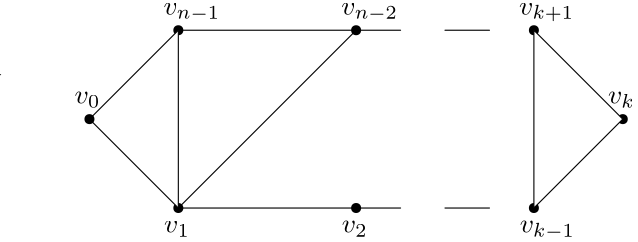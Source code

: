 <?xml version="1.0"?>
<!DOCTYPE ipe SYSTEM "ipe.dtd">
<ipe version="70107" creator="Ipe 7.1.10">
<info created="D:20180511210618" modified="D:20180514105221"/>
<ipestyle name="basic">
<symbol name="arrow/arc(spx)">
<path stroke="sym-stroke" fill="sym-stroke" pen="sym-pen">
0 0 m
-1 0.333 l
-1 -0.333 l
h
</path>
</symbol>
<symbol name="arrow/farc(spx)">
<path stroke="sym-stroke" fill="white" pen="sym-pen">
0 0 m
-1 0.333 l
-1 -0.333 l
h
</path>
</symbol>
<symbol name="arrow/ptarc(spx)">
<path stroke="sym-stroke" fill="sym-stroke" pen="sym-pen">
0 0 m
-1 0.333 l
-0.8 0 l
-1 -0.333 l
h
</path>
</symbol>
<symbol name="arrow/fptarc(spx)">
<path stroke="sym-stroke" fill="white" pen="sym-pen">
0 0 m
-1 0.333 l
-0.8 0 l
-1 -0.333 l
h
</path>
</symbol>
<symbol name="mark/circle(sx)" transformations="translations">
<path fill="sym-stroke">
0.6 0 0 0.6 0 0 e
0.4 0 0 0.4 0 0 e
</path>
</symbol>
<symbol name="mark/disk(sx)" transformations="translations">
<path fill="sym-stroke">
0.6 0 0 0.6 0 0 e
</path>
</symbol>
<symbol name="mark/fdisk(sfx)" transformations="translations">
<group>
<path fill="sym-fill">
0.5 0 0 0.5 0 0 e
</path>
<path fill="sym-stroke" fillrule="eofill">
0.6 0 0 0.6 0 0 e
0.4 0 0 0.4 0 0 e
</path>
</group>
</symbol>
<symbol name="mark/box(sx)" transformations="translations">
<path fill="sym-stroke" fillrule="eofill">
-0.6 -0.6 m
0.6 -0.6 l
0.6 0.6 l
-0.6 0.6 l
h
-0.4 -0.4 m
0.4 -0.4 l
0.4 0.4 l
-0.4 0.4 l
h
</path>
</symbol>
<symbol name="mark/square(sx)" transformations="translations">
<path fill="sym-stroke">
-0.6 -0.6 m
0.6 -0.6 l
0.6 0.6 l
-0.6 0.6 l
h
</path>
</symbol>
<symbol name="mark/fsquare(sfx)" transformations="translations">
<group>
<path fill="sym-fill">
-0.5 -0.5 m
0.5 -0.5 l
0.5 0.5 l
-0.5 0.5 l
h
</path>
<path fill="sym-stroke" fillrule="eofill">
-0.6 -0.6 m
0.6 -0.6 l
0.6 0.6 l
-0.6 0.6 l
h
-0.4 -0.4 m
0.4 -0.4 l
0.4 0.4 l
-0.4 0.4 l
h
</path>
</group>
</symbol>
<symbol name="mark/cross(sx)" transformations="translations">
<group>
<path fill="sym-stroke">
-0.43 -0.57 m
0.57 0.43 l
0.43 0.57 l
-0.57 -0.43 l
h
</path>
<path fill="sym-stroke">
-0.43 0.57 m
0.57 -0.43 l
0.43 -0.57 l
-0.57 0.43 l
h
</path>
</group>
</symbol>
<symbol name="arrow/fnormal(spx)">
<path stroke="sym-stroke" fill="white" pen="sym-pen">
0 0 m
-1 0.333 l
-1 -0.333 l
h
</path>
</symbol>
<symbol name="arrow/pointed(spx)">
<path stroke="sym-stroke" fill="sym-stroke" pen="sym-pen">
0 0 m
-1 0.333 l
-0.8 0 l
-1 -0.333 l
h
</path>
</symbol>
<symbol name="arrow/fpointed(spx)">
<path stroke="sym-stroke" fill="white" pen="sym-pen">
0 0 m
-1 0.333 l
-0.8 0 l
-1 -0.333 l
h
</path>
</symbol>
<symbol name="arrow/linear(spx)">
<path stroke="sym-stroke" pen="sym-pen">
-1 0.333 m
0 0 l
-1 -0.333 l
</path>
</symbol>
<symbol name="arrow/fdouble(spx)">
<path stroke="sym-stroke" fill="white" pen="sym-pen">
0 0 m
-1 0.333 l
-1 -0.333 l
h
-1 0 m
-2 0.333 l
-2 -0.333 l
h
</path>
</symbol>
<symbol name="arrow/double(spx)">
<path stroke="sym-stroke" fill="sym-stroke" pen="sym-pen">
0 0 m
-1 0.333 l
-1 -0.333 l
h
-1 0 m
-2 0.333 l
-2 -0.333 l
h
</path>
</symbol>
<pen name="heavier" value="0.8"/>
<pen name="fat" value="1.2"/>
<pen name="ultrafat" value="2"/>
<symbolsize name="large" value="5"/>
<symbolsize name="small" value="2"/>
<symbolsize name="tiny" value="1.1"/>
<arrowsize name="large" value="10"/>
<arrowsize name="small" value="5"/>
<arrowsize name="tiny" value="3"/>
<color name="red" value="1 0 0"/>
<color name="green" value="0 1 0"/>
<color name="blue" value="0 0 1"/>
<color name="yellow" value="1 1 0"/>
<color name="orange" value="1 0.647 0"/>
<color name="gold" value="1 0.843 0"/>
<color name="purple" value="0.627 0.125 0.941"/>
<color name="gray" value="0.745"/>
<color name="brown" value="0.647 0.165 0.165"/>
<color name="navy" value="0 0 0.502"/>
<color name="pink" value="1 0.753 0.796"/>
<color name="seagreen" value="0.18 0.545 0.341"/>
<color name="turquoise" value="0.251 0.878 0.816"/>
<color name="violet" value="0.933 0.51 0.933"/>
<color name="darkblue" value="0 0 0.545"/>
<color name="darkcyan" value="0 0.545 0.545"/>
<color name="darkgray" value="0.663"/>
<color name="darkgreen" value="0 0.392 0"/>
<color name="darkmagenta" value="0.545 0 0.545"/>
<color name="darkorange" value="1 0.549 0"/>
<color name="darkred" value="0.545 0 0"/>
<color name="lightblue" value="0.678 0.847 0.902"/>
<color name="lightcyan" value="0.878 1 1"/>
<color name="lightgray" value="0.827"/>
<color name="lightgreen" value="0.565 0.933 0.565"/>
<color name="lightyellow" value="1 1 0.878"/>
<dashstyle name="dashed" value="[4] 0"/>
<dashstyle name="dotted" value="[1 3] 0"/>
<dashstyle name="dash dotted" value="[4 2 1 2] 0"/>
<dashstyle name="dash dot dotted" value="[4 2 1 2 1 2] 0"/>
<textsize name="large" value="\large"/>
<textsize name="Large" value="\Large"/>
<textsize name="LARGE" value="\LARGE"/>
<textsize name="huge" value="\huge"/>
<textsize name="Huge" value="\Huge"/>
<textsize name="small" value="\small"/>
<textsize name="footnote" value="\footnotesize"/>
<textsize name="tiny" value="\tiny"/>
<textstyle name="center" begin="\begin{center}" end="\end{center}"/>
<textstyle name="itemize" begin="\begin{itemize}" end="\end{itemize}"/>
<textstyle name="item" begin="\begin{itemize}\item{}" end="\end{itemize}"/>
<gridsize name="4 pts" value="4"/>
<gridsize name="8 pts (~3 mm)" value="8"/>
<gridsize name="16 pts (~6 mm)" value="16"/>
<gridsize name="32 pts (~12 mm)" value="32"/>
<gridsize name="10 pts (~3.5 mm)" value="10"/>
<gridsize name="20 pts (~7 mm)" value="20"/>
<gridsize name="14 pts (~5 mm)" value="14"/>
<gridsize name="28 pts (~10 mm)" value="28"/>
<gridsize name="56 pts (~20 mm)" value="56"/>
<anglesize name="90 deg" value="90"/>
<anglesize name="60 deg" value="60"/>
<anglesize name="45 deg" value="45"/>
<anglesize name="30 deg" value="30"/>
<anglesize name="22.5 deg" value="22.5"/>
<opacity name="10%" value="0.1"/>
<opacity name="30%" value="0.3"/>
<opacity name="50%" value="0.5"/>
<opacity name="75%" value="0.75"/>
<tiling name="falling" angle="-60" step="4" width="1"/>
<tiling name="rising" angle="30" step="4" width="1"/>
</ipestyle>
<page>
<layer name="alpha"/>
<layer name="beta"/>
<view layers="alpha beta" active="alpha"/>
<use layer="alpha" name="mark/disk(sx)" pos="192 512" size="normal" stroke="black"/>
<use name="mark/disk(sx)" pos="256 512" size="normal" stroke="black"/>
<use name="mark/disk(sx)" pos="320 512" size="normal" stroke="black"/>
<use name="mark/disk(sx)" pos="192 448" size="normal" stroke="black"/>
<use name="mark/disk(sx)" pos="256 448" size="normal" stroke="black"/>
<use name="mark/disk(sx)" pos="320 448" size="normal" stroke="black"/>
<path stroke="black" fill="white">
192 512 m
256 512 l
256 512 l
</path>
<path stroke="black" fill="white">
192 448 m
256 448 l
256 448 l
</path>
<path stroke="black" fill="white">
192 448 m
160 480 l
192 512 l
</path>
<use name="mark/disk(sx)" pos="160 480" size="normal" stroke="black"/>
<path stroke="black" fill="white">
192 512 m
192 448 l
192 448 l
</path>
<path stroke="black" fill="white" cap="1">
128 496 m
128 496 l
</path>
<path stroke="black" fill="white">
192 448 m
256 512 l
</path>
<path stroke="black" fill="white" cap="1">
256 512 m
256 512 l
256 512 l
256 512 l
256 512 l
256 512 l
256 512 l
256 512 l
256 512 l
256 512 l
272 512 l
272 512 l
272 512 l
272 512 l
272 512 l
272 512 l
272 512 l
272 512 l
272 512 l
272 512 l
272 512 l
272 512 l
272 512 l
272 512 l
272 512 l
272 512 l
272 512 l
272 512 l
272 512 l
272 512 l
272 512 l
272 512 l
272 512 l
272 512 l
</path>
<path stroke="black" fill="white" cap="1">
288 512 m
288 512 l
288 512 l
288 512 l
288 512 l
288 512 l
288 512 l
288 512 l
288 512 l
288 512 l
288 512 l
288 512 l
288 512 l
288 512 l
288 512 l
288 512 l
288 512 l
304 512 l
304 512 l
304 512 l
304 512 l
304 512 l
304 512 l
304 512 l
304 512 l
304 512 l
304 512 l
304 512 l
304 512 l
304 512 l
304 512 l
</path>
<path stroke="black" fill="white" cap="1">
256 448 m
256 448 l
256 448 l
256 448 l
256 448 l
256 448 l
256 448 l
256 448 l
256 448 l
256 448 l
256 448 l
256 448 l
256 448 l
256 448 l
256 448 l
256 448 l
256 448 l
256 448 l
272 448 l
272 448 l
272 448 l
272 448 l
272 448 l
272 448 l
272 448 l
272 448 l
272 448 l
272 448 l
272 448 l
272 448 l
272 448 l
272 448 l
272 448 l
272 448 l
272 448 l
272 448 l
272 448 l
272 448 l
272 448 l
272 448 l
</path>
<path stroke="black" fill="white" cap="1">
288 448 m
288 448 l
288 448 l
288 448 l
288 448 l
288 448 l
288 448 l
288 448 l
288 448 l
288 448 l
288 448 l
288 448 l
288 448 l
288 448 l
288 448 l
288 448 l
304 448 l
304 448 l
304 448 l
304 448 l
304 448 l
304 448 l
304 448 l
304 448 l
304 448 l
304 448 l
304 448 l
304 448 l
304 448 l
304 448 l
</path>
<use name="mark/disk(sx)" pos="352 480" size="normal" stroke="black"/>
<path stroke="black" fill="white">
320 448 m
352 480 l
320 512 l
320 448 l
</path>
<text layer="beta" matrix="1 0 0 1 -5.35856 5.59154" transformations="translations" pos="160 480" stroke="black" type="label" width="9.298" height="4.294" depth="1.49" valign="baseline">$v_0$</text>
<text matrix="1 0 0 1 -5.12558 -8.85327" transformations="translations" pos="192 448" stroke="black" type="label" width="9.298" height="4.294" depth="1.49" valign="baseline">$v_1$</text>
<text matrix="1 0 0 1 -5.35856 5.59154" transformations="translations" pos="192 512" stroke="black" type="label" width="20.45" height="4.294" depth="2.32" valign="baseline">$v_{n-1}$</text>
<text matrix="1 0 0 1 -5.35856 5.59154" transformations="translations" pos="256 512" stroke="black" type="label" width="20.45" height="4.294" depth="2.32" valign="baseline">$v_{n-2}$</text>
<text matrix="1 0 0 1 -5.12558 -8.85327" transformations="translations" pos="256 448" stroke="black" type="label" width="9.298" height="4.294" depth="1.49" valign="baseline">$v_2$</text>
<text matrix="1 0 0 1 -5.35856 5.59154" transformations="translations" pos="352 480" stroke="black" type="label" width="9.731" height="4.294" depth="1.49" valign="baseline">$v_k$</text>
<text matrix="1 0 0 1 -5.12558 -8.85327" transformations="translations" pos="320 448" stroke="black" type="label" width="19.929" height="4.294" depth="2.32" valign="baseline">$v_{k-1}$</text>
<text matrix="1 0 0 1 -5.35856 5.59154" transformations="translations" pos="320 512" stroke="black" type="label" width="19.818" height="4.294" depth="2.32" valign="baseline">$v_{k+1}$</text>
</page>
</ipe>

